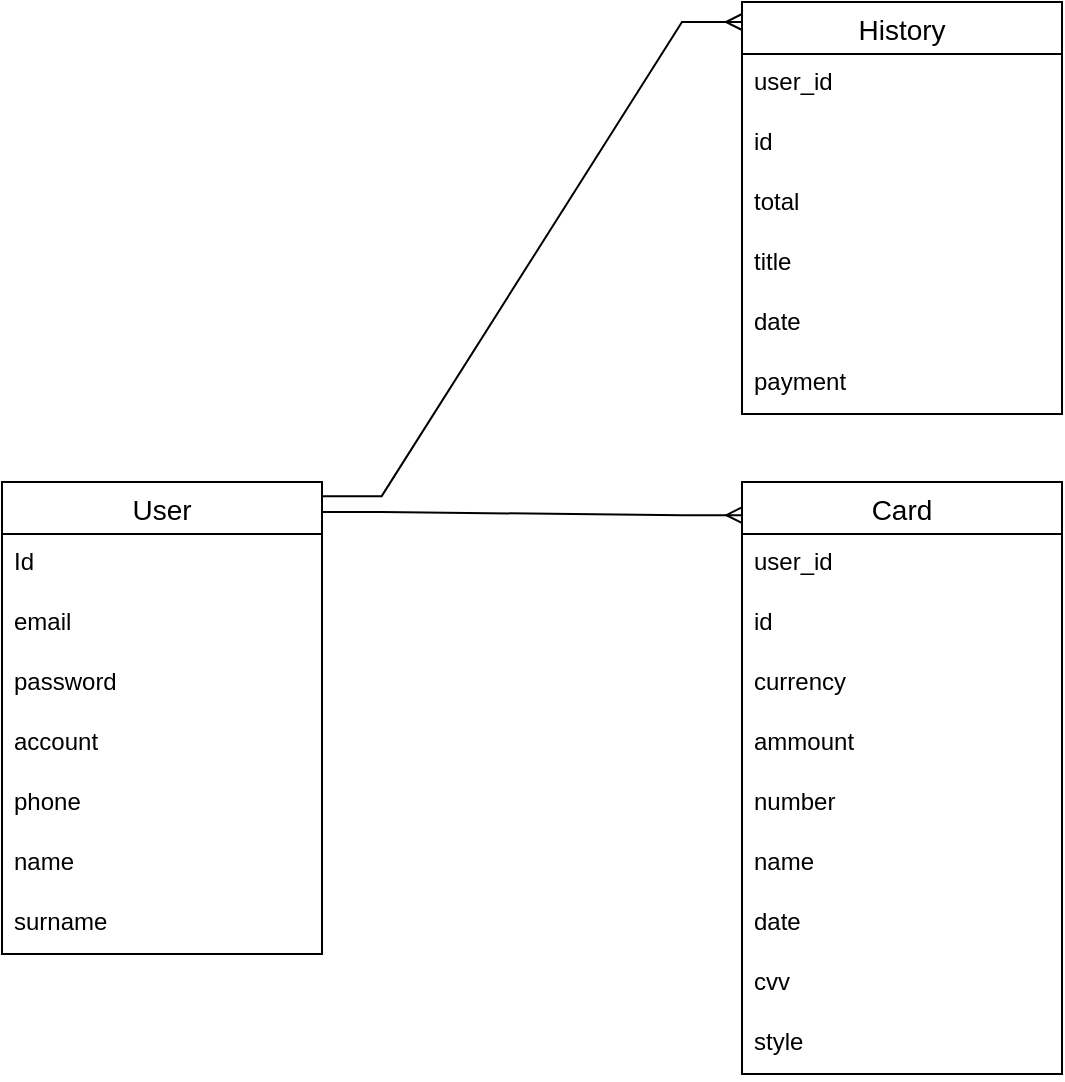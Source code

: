 <mxfile version="24.6.4" type="device">
  <diagram id="Kz0IBbUKK3aqW_reyFTq" name="Страница — 1">
    <mxGraphModel dx="1114" dy="566" grid="1" gridSize="10" guides="1" tooltips="1" connect="1" arrows="1" fold="1" page="1" pageScale="1" pageWidth="827" pageHeight="1169" math="0" shadow="0">
      <root>
        <mxCell id="0" />
        <mxCell id="1" parent="0" />
        <mxCell id="qUxb4iSOQ3HitLoEVAMa-1" value="User" style="swimlane;fontStyle=0;childLayout=stackLayout;horizontal=1;startSize=26;horizontalStack=0;resizeParent=1;resizeParentMax=0;resizeLast=0;collapsible=1;marginBottom=0;align=center;fontSize=14;" vertex="1" parent="1">
          <mxGeometry x="110" y="760" width="160" height="236" as="geometry" />
        </mxCell>
        <mxCell id="qUxb4iSOQ3HitLoEVAMa-2" value="Id" style="text;strokeColor=none;fillColor=none;spacingLeft=4;spacingRight=4;overflow=hidden;rotatable=0;points=[[0,0.5],[1,0.5]];portConstraint=eastwest;fontSize=12;whiteSpace=wrap;html=1;" vertex="1" parent="qUxb4iSOQ3HitLoEVAMa-1">
          <mxGeometry y="26" width="160" height="30" as="geometry" />
        </mxCell>
        <mxCell id="qUxb4iSOQ3HitLoEVAMa-3" value="email" style="text;strokeColor=none;fillColor=none;spacingLeft=4;spacingRight=4;overflow=hidden;rotatable=0;points=[[0,0.5],[1,0.5]];portConstraint=eastwest;fontSize=12;whiteSpace=wrap;html=1;" vertex="1" parent="qUxb4iSOQ3HitLoEVAMa-1">
          <mxGeometry y="56" width="160" height="30" as="geometry" />
        </mxCell>
        <mxCell id="qUxb4iSOQ3HitLoEVAMa-4" value="password" style="text;strokeColor=none;fillColor=none;spacingLeft=4;spacingRight=4;overflow=hidden;rotatable=0;points=[[0,0.5],[1,0.5]];portConstraint=eastwest;fontSize=12;whiteSpace=wrap;html=1;" vertex="1" parent="qUxb4iSOQ3HitLoEVAMa-1">
          <mxGeometry y="86" width="160" height="30" as="geometry" />
        </mxCell>
        <mxCell id="qUxb4iSOQ3HitLoEVAMa-8" value="account" style="text;strokeColor=none;fillColor=none;spacingLeft=4;spacingRight=4;overflow=hidden;rotatable=0;points=[[0,0.5],[1,0.5]];portConstraint=eastwest;fontSize=12;whiteSpace=wrap;html=1;" vertex="1" parent="qUxb4iSOQ3HitLoEVAMa-1">
          <mxGeometry y="116" width="160" height="30" as="geometry" />
        </mxCell>
        <mxCell id="qUxb4iSOQ3HitLoEVAMa-31" value="phone" style="text;strokeColor=none;fillColor=none;spacingLeft=4;spacingRight=4;overflow=hidden;rotatable=0;points=[[0,0.5],[1,0.5]];portConstraint=eastwest;fontSize=12;whiteSpace=wrap;html=1;" vertex="1" parent="qUxb4iSOQ3HitLoEVAMa-1">
          <mxGeometry y="146" width="160" height="30" as="geometry" />
        </mxCell>
        <mxCell id="qUxb4iSOQ3HitLoEVAMa-32" value="name" style="text;strokeColor=none;fillColor=none;spacingLeft=4;spacingRight=4;overflow=hidden;rotatable=0;points=[[0,0.5],[1,0.5]];portConstraint=eastwest;fontSize=12;whiteSpace=wrap;html=1;" vertex="1" parent="qUxb4iSOQ3HitLoEVAMa-1">
          <mxGeometry y="176" width="160" height="30" as="geometry" />
        </mxCell>
        <mxCell id="qUxb4iSOQ3HitLoEVAMa-33" value="surname" style="text;strokeColor=none;fillColor=none;spacingLeft=4;spacingRight=4;overflow=hidden;rotatable=0;points=[[0,0.5],[1,0.5]];portConstraint=eastwest;fontSize=12;whiteSpace=wrap;html=1;" vertex="1" parent="qUxb4iSOQ3HitLoEVAMa-1">
          <mxGeometry y="206" width="160" height="30" as="geometry" />
        </mxCell>
        <mxCell id="qUxb4iSOQ3HitLoEVAMa-9" value="Card" style="swimlane;fontStyle=0;childLayout=stackLayout;horizontal=1;startSize=26;horizontalStack=0;resizeParent=1;resizeParentMax=0;resizeLast=0;collapsible=1;marginBottom=0;align=center;fontSize=14;" vertex="1" parent="1">
          <mxGeometry x="480" y="760" width="160" height="296" as="geometry" />
        </mxCell>
        <mxCell id="qUxb4iSOQ3HitLoEVAMa-10" value="user_id" style="text;strokeColor=none;fillColor=none;spacingLeft=4;spacingRight=4;overflow=hidden;rotatable=0;points=[[0,0.5],[1,0.5]];portConstraint=eastwest;fontSize=12;whiteSpace=wrap;html=1;" vertex="1" parent="qUxb4iSOQ3HitLoEVAMa-9">
          <mxGeometry y="26" width="160" height="30" as="geometry" />
        </mxCell>
        <mxCell id="qUxb4iSOQ3HitLoEVAMa-11" value="id" style="text;strokeColor=none;fillColor=none;spacingLeft=4;spacingRight=4;overflow=hidden;rotatable=0;points=[[0,0.5],[1,0.5]];portConstraint=eastwest;fontSize=12;whiteSpace=wrap;html=1;" vertex="1" parent="qUxb4iSOQ3HitLoEVAMa-9">
          <mxGeometry y="56" width="160" height="30" as="geometry" />
        </mxCell>
        <mxCell id="qUxb4iSOQ3HitLoEVAMa-12" value="currency" style="text;strokeColor=none;fillColor=none;spacingLeft=4;spacingRight=4;overflow=hidden;rotatable=0;points=[[0,0.5],[1,0.5]];portConstraint=eastwest;fontSize=12;whiteSpace=wrap;html=1;" vertex="1" parent="qUxb4iSOQ3HitLoEVAMa-9">
          <mxGeometry y="86" width="160" height="30" as="geometry" />
        </mxCell>
        <mxCell id="qUxb4iSOQ3HitLoEVAMa-13" value="ammount" style="text;strokeColor=none;fillColor=none;spacingLeft=4;spacingRight=4;overflow=hidden;rotatable=0;points=[[0,0.5],[1,0.5]];portConstraint=eastwest;fontSize=12;whiteSpace=wrap;html=1;" vertex="1" parent="qUxb4iSOQ3HitLoEVAMa-9">
          <mxGeometry y="116" width="160" height="30" as="geometry" />
        </mxCell>
        <mxCell id="qUxb4iSOQ3HitLoEVAMa-14" value="number" style="text;strokeColor=none;fillColor=none;spacingLeft=4;spacingRight=4;overflow=hidden;rotatable=0;points=[[0,0.5],[1,0.5]];portConstraint=eastwest;fontSize=12;whiteSpace=wrap;html=1;" vertex="1" parent="qUxb4iSOQ3HitLoEVAMa-9">
          <mxGeometry y="146" width="160" height="30" as="geometry" />
        </mxCell>
        <mxCell id="qUxb4iSOQ3HitLoEVAMa-15" value="name" style="text;strokeColor=none;fillColor=none;spacingLeft=4;spacingRight=4;overflow=hidden;rotatable=0;points=[[0,0.5],[1,0.5]];portConstraint=eastwest;fontSize=12;whiteSpace=wrap;html=1;" vertex="1" parent="qUxb4iSOQ3HitLoEVAMa-9">
          <mxGeometry y="176" width="160" height="30" as="geometry" />
        </mxCell>
        <mxCell id="qUxb4iSOQ3HitLoEVAMa-17" value="date" style="text;strokeColor=none;fillColor=none;spacingLeft=4;spacingRight=4;overflow=hidden;rotatable=0;points=[[0,0.5],[1,0.5]];portConstraint=eastwest;fontSize=12;whiteSpace=wrap;html=1;" vertex="1" parent="qUxb4iSOQ3HitLoEVAMa-9">
          <mxGeometry y="206" width="160" height="30" as="geometry" />
        </mxCell>
        <mxCell id="qUxb4iSOQ3HitLoEVAMa-18" value="cvv" style="text;strokeColor=none;fillColor=none;spacingLeft=4;spacingRight=4;overflow=hidden;rotatable=0;points=[[0,0.5],[1,0.5]];portConstraint=eastwest;fontSize=12;whiteSpace=wrap;html=1;" vertex="1" parent="qUxb4iSOQ3HitLoEVAMa-9">
          <mxGeometry y="236" width="160" height="30" as="geometry" />
        </mxCell>
        <mxCell id="qUxb4iSOQ3HitLoEVAMa-19" value="style" style="text;strokeColor=none;fillColor=none;spacingLeft=4;spacingRight=4;overflow=hidden;rotatable=0;points=[[0,0.5],[1,0.5]];portConstraint=eastwest;fontSize=12;whiteSpace=wrap;html=1;" vertex="1" parent="qUxb4iSOQ3HitLoEVAMa-9">
          <mxGeometry y="266" width="160" height="30" as="geometry" />
        </mxCell>
        <mxCell id="qUxb4iSOQ3HitLoEVAMa-20" value="" style="edgeStyle=entityRelationEdgeStyle;fontSize=12;html=1;endArrow=ERmany;rounded=0;exitX=0.994;exitY=0.103;exitDx=0;exitDy=0;exitPerimeter=0;entryX=0.001;entryY=0.056;entryDx=0;entryDy=0;entryPerimeter=0;" edge="1" parent="1" target="qUxb4iSOQ3HitLoEVAMa-9">
          <mxGeometry width="100" height="100" relative="1" as="geometry">
            <mxPoint x="270.0" y="775.038" as="sourcePoint" />
            <mxPoint x="480.96" y="784" as="targetPoint" />
          </mxGeometry>
        </mxCell>
        <mxCell id="qUxb4iSOQ3HitLoEVAMa-21" value="History" style="swimlane;fontStyle=0;childLayout=stackLayout;horizontal=1;startSize=26;horizontalStack=0;resizeParent=1;resizeParentMax=0;resizeLast=0;collapsible=1;marginBottom=0;align=center;fontSize=14;" vertex="1" parent="1">
          <mxGeometry x="480" y="520" width="160" height="206" as="geometry" />
        </mxCell>
        <mxCell id="qUxb4iSOQ3HitLoEVAMa-22" value="user_id" style="text;strokeColor=none;fillColor=none;spacingLeft=4;spacingRight=4;overflow=hidden;rotatable=0;points=[[0,0.5],[1,0.5]];portConstraint=eastwest;fontSize=12;whiteSpace=wrap;html=1;" vertex="1" parent="qUxb4iSOQ3HitLoEVAMa-21">
          <mxGeometry y="26" width="160" height="30" as="geometry" />
        </mxCell>
        <mxCell id="qUxb4iSOQ3HitLoEVAMa-23" value="id" style="text;strokeColor=none;fillColor=none;spacingLeft=4;spacingRight=4;overflow=hidden;rotatable=0;points=[[0,0.5],[1,0.5]];portConstraint=eastwest;fontSize=12;whiteSpace=wrap;html=1;" vertex="1" parent="qUxb4iSOQ3HitLoEVAMa-21">
          <mxGeometry y="56" width="160" height="30" as="geometry" />
        </mxCell>
        <mxCell id="qUxb4iSOQ3HitLoEVAMa-27" value="total" style="text;strokeColor=none;fillColor=none;spacingLeft=4;spacingRight=4;overflow=hidden;rotatable=0;points=[[0,0.5],[1,0.5]];portConstraint=eastwest;fontSize=12;whiteSpace=wrap;html=1;" vertex="1" parent="qUxb4iSOQ3HitLoEVAMa-21">
          <mxGeometry y="86" width="160" height="30" as="geometry" />
        </mxCell>
        <mxCell id="qUxb4iSOQ3HitLoEVAMa-24" value="title" style="text;strokeColor=none;fillColor=none;spacingLeft=4;spacingRight=4;overflow=hidden;rotatable=0;points=[[0,0.5],[1,0.5]];portConstraint=eastwest;fontSize=12;whiteSpace=wrap;html=1;" vertex="1" parent="qUxb4iSOQ3HitLoEVAMa-21">
          <mxGeometry y="116" width="160" height="30" as="geometry" />
        </mxCell>
        <mxCell id="qUxb4iSOQ3HitLoEVAMa-29" value="date" style="text;strokeColor=none;fillColor=none;spacingLeft=4;spacingRight=4;overflow=hidden;rotatable=0;points=[[0,0.5],[1,0.5]];portConstraint=eastwest;fontSize=12;whiteSpace=wrap;html=1;" vertex="1" parent="qUxb4iSOQ3HitLoEVAMa-21">
          <mxGeometry y="146" width="160" height="30" as="geometry" />
        </mxCell>
        <mxCell id="qUxb4iSOQ3HitLoEVAMa-30" value="payment" style="text;strokeColor=none;fillColor=none;spacingLeft=4;spacingRight=4;overflow=hidden;rotatable=0;points=[[0,0.5],[1,0.5]];portConstraint=eastwest;fontSize=12;whiteSpace=wrap;html=1;" vertex="1" parent="qUxb4iSOQ3HitLoEVAMa-21">
          <mxGeometry y="176" width="160" height="30" as="geometry" />
        </mxCell>
        <mxCell id="qUxb4iSOQ3HitLoEVAMa-28" value="" style="edgeStyle=entityRelationEdgeStyle;fontSize=12;html=1;endArrow=ERmany;rounded=0;exitX=0.999;exitY=0.03;exitDx=0;exitDy=0;exitPerimeter=0;" edge="1" parent="1" source="qUxb4iSOQ3HitLoEVAMa-1">
          <mxGeometry width="100" height="100" relative="1" as="geometry">
            <mxPoint x="270" y="778" as="sourcePoint" />
            <mxPoint x="480" y="530" as="targetPoint" />
          </mxGeometry>
        </mxCell>
      </root>
    </mxGraphModel>
  </diagram>
</mxfile>
